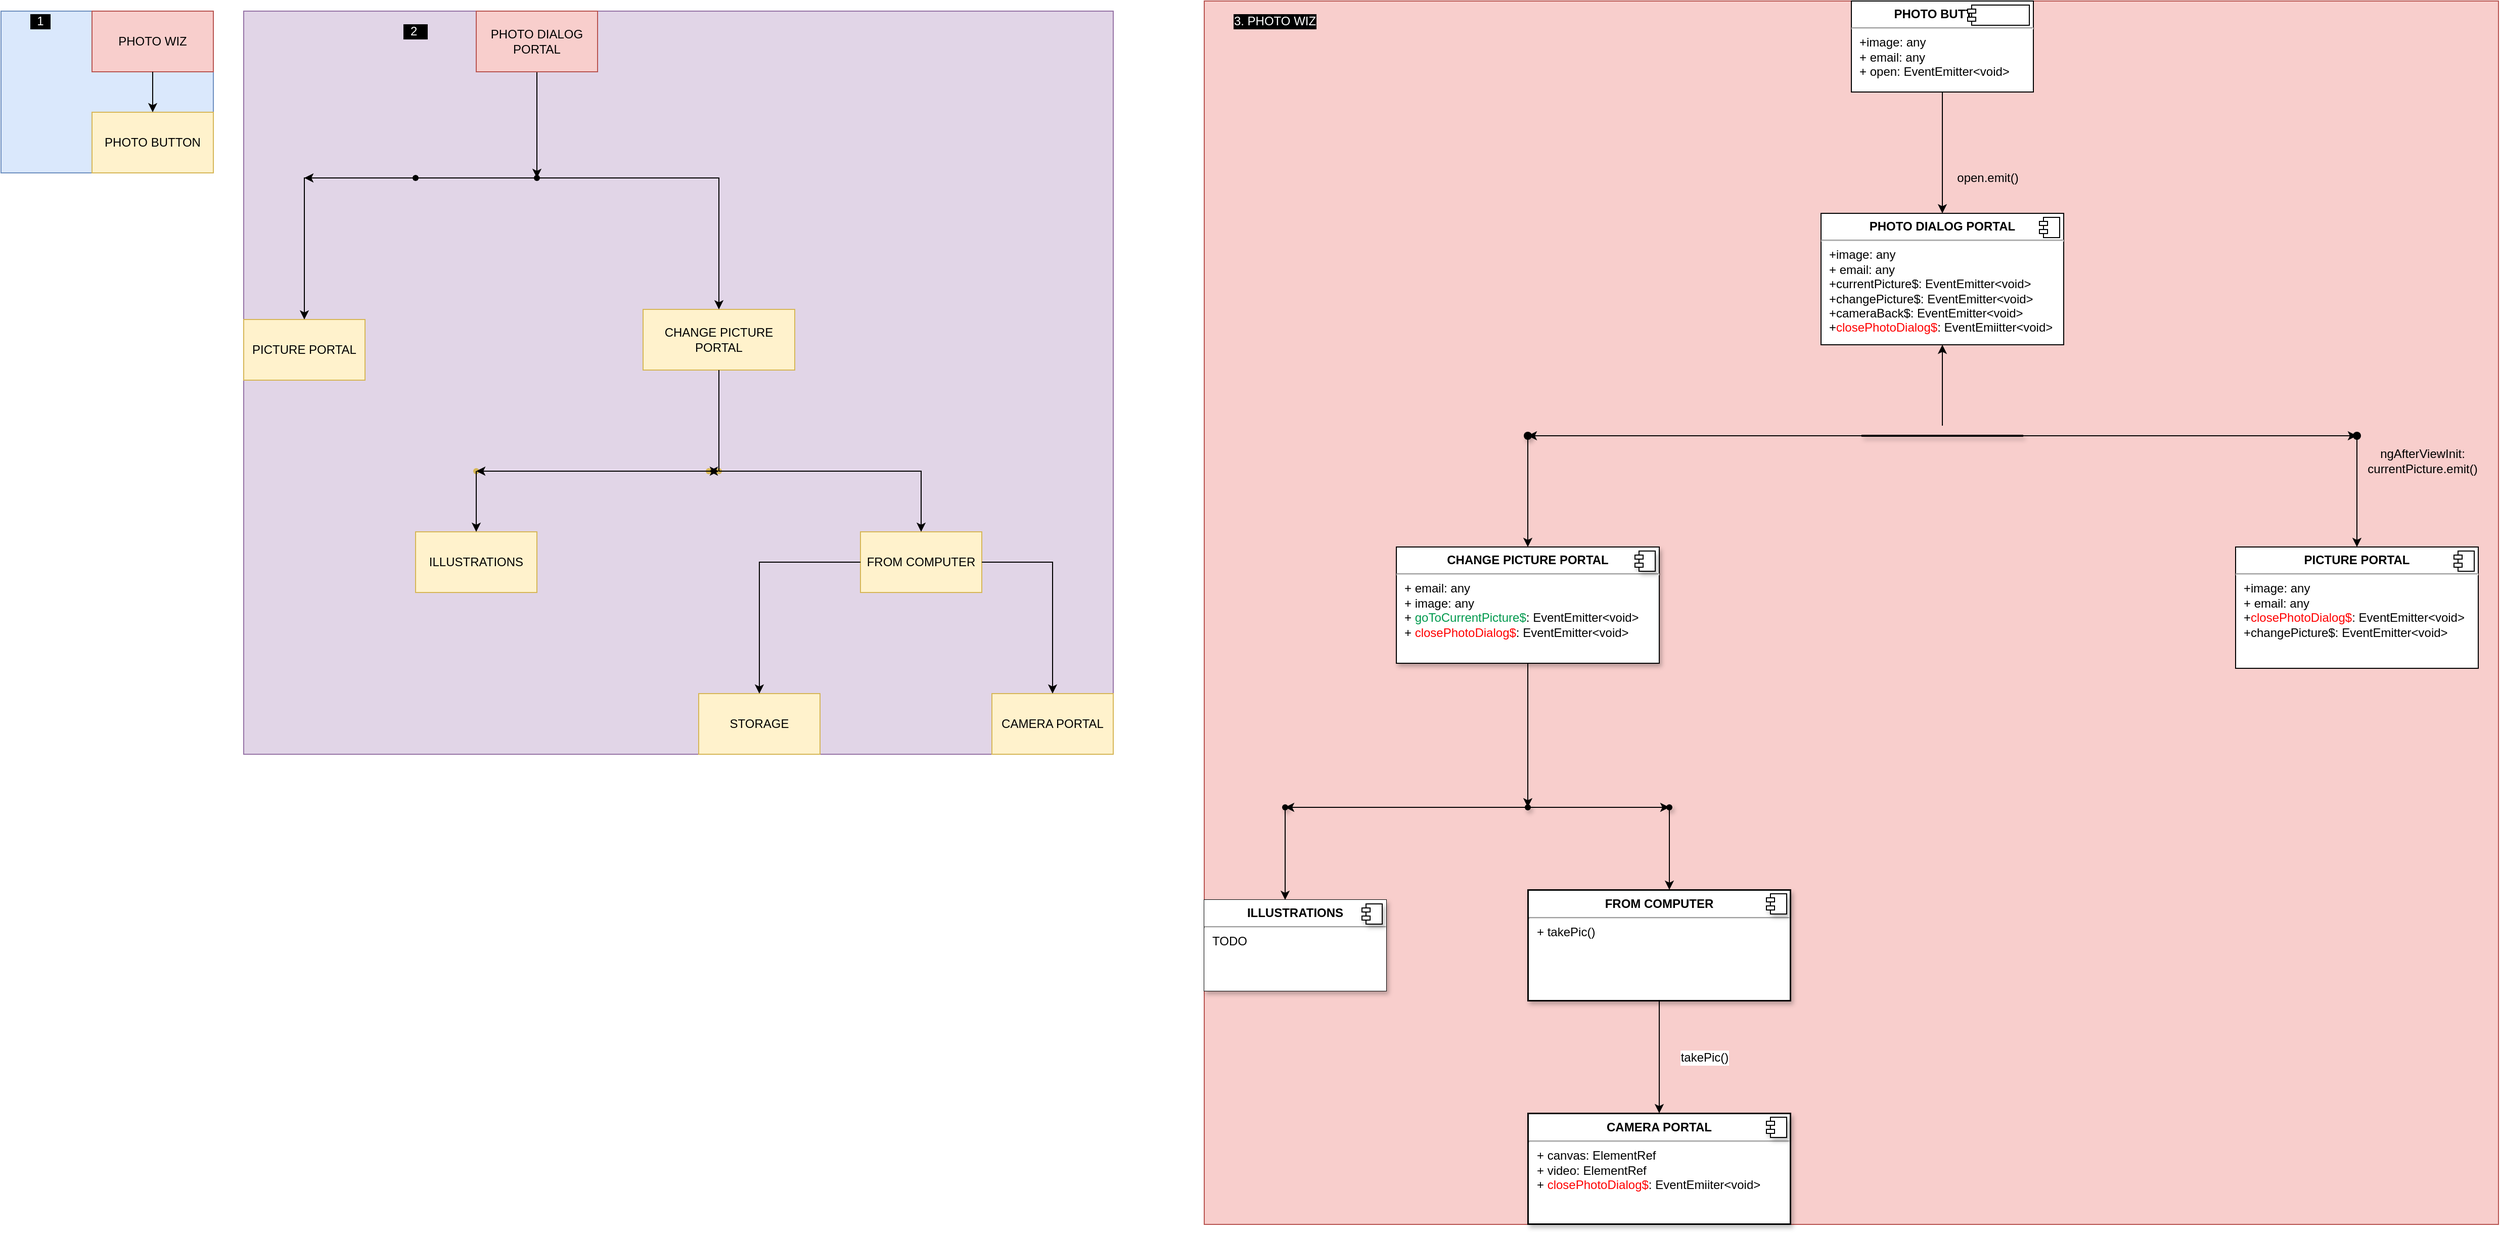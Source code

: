 <mxfile version="20.2.0" type="github">
  <diagram id="lw5i8QtX4dQuSb70vj7V" name="Page-1">
    <mxGraphModel dx="902" dy="1724" grid="1" gridSize="10" guides="1" tooltips="1" connect="1" arrows="1" fold="1" page="1" pageScale="1" pageWidth="827" pageHeight="1169" math="0" shadow="0">
      <root>
        <mxCell id="0" />
        <mxCell id="1" parent="0" />
        <mxCell id="yRkZCYxUQJh_YMU4unO6-49" value="" style="group;fillColor=#dae8fc;strokeColor=#6c8ebf;" parent="1" vertex="1" connectable="0">
          <mxGeometry x="20" y="-1080" width="210" height="160" as="geometry" />
        </mxCell>
        <mxCell id="yRkZCYxUQJh_YMU4unO6-11" value="" style="group" parent="yRkZCYxUQJh_YMU4unO6-49" vertex="1" connectable="0">
          <mxGeometry x="90" width="120" height="160" as="geometry" />
        </mxCell>
        <mxCell id="yRkZCYxUQJh_YMU4unO6-1" value="PHOTO WIZ" style="rounded=0;whiteSpace=wrap;html=1;fillColor=#f8cecc;strokeColor=#b85450;" parent="yRkZCYxUQJh_YMU4unO6-11" vertex="1">
          <mxGeometry width="120" height="60" as="geometry" />
        </mxCell>
        <mxCell id="yRkZCYxUQJh_YMU4unO6-6" value="PHOTO BUTTON" style="rounded=0;whiteSpace=wrap;html=1;fillColor=#fff2cc;strokeColor=#d6b656;" parent="yRkZCYxUQJh_YMU4unO6-11" vertex="1">
          <mxGeometry y="100" width="120" height="60" as="geometry" />
        </mxCell>
        <mxCell id="yRkZCYxUQJh_YMU4unO6-10" value="" style="edgeStyle=orthogonalEdgeStyle;rounded=0;orthogonalLoop=1;jettySize=auto;html=1;" parent="yRkZCYxUQJh_YMU4unO6-11" source="yRkZCYxUQJh_YMU4unO6-1" target="yRkZCYxUQJh_YMU4unO6-6" edge="1">
          <mxGeometry relative="1" as="geometry" />
        </mxCell>
        <UserObject label="&amp;nbsp; 1&amp;nbsp;&amp;nbsp;" placeholders="1" name="Variable" id="yRkZCYxUQJh_YMU4unO6-48">
          <mxCell style="text;html=1;strokeColor=none;fillColor=none;align=center;verticalAlign=middle;whiteSpace=wrap;overflow=hidden;labelBackgroundColor=#000000;fontColor=#FFFFFF;" parent="yRkZCYxUQJh_YMU4unO6-49" vertex="1">
            <mxGeometry x="-1" width="80" height="20" as="geometry" />
          </mxCell>
        </UserObject>
        <mxCell id="MCKepF7jxaLDnUqAr4PV-60" value="" style="group;fillColor=#e1d5e7;strokeColor=#9673a6;" parent="1" vertex="1" connectable="0">
          <mxGeometry x="260" y="-1080" width="860" height="735" as="geometry" />
        </mxCell>
        <mxCell id="MCKepF7jxaLDnUqAr4PV-33" value="CAMERA PORTAL" style="whiteSpace=wrap;html=1;fillColor=#fff2cc;strokeColor=#d6b656;sketch=0;rounded=0;" parent="MCKepF7jxaLDnUqAr4PV-60" vertex="1">
          <mxGeometry x="740" y="675" width="120" height="60" as="geometry" />
        </mxCell>
        <mxCell id="MCKepF7jxaLDnUqAr4PV-23" value="FROM COMPUTER" style="whiteSpace=wrap;html=1;fillColor=#fff2cc;strokeColor=#d6b656;sketch=0;rounded=0;" parent="MCKepF7jxaLDnUqAr4PV-60" vertex="1">
          <mxGeometry x="610" y="515" width="120" height="60" as="geometry" />
        </mxCell>
        <mxCell id="MCKepF7jxaLDnUqAr4PV-34" value="" style="edgeStyle=orthogonalEdgeStyle;rounded=0;orthogonalLoop=1;jettySize=auto;html=1;fontColor=#FFFFFF;" parent="MCKepF7jxaLDnUqAr4PV-60" source="MCKepF7jxaLDnUqAr4PV-23" target="MCKepF7jxaLDnUqAr4PV-33" edge="1">
          <mxGeometry relative="1" as="geometry" />
        </mxCell>
        <mxCell id="yRkZCYxUQJh_YMU4unO6-18" value="" style="shape=waypoint;sketch=0;size=6;pointerEvents=1;points=[];fillColor=default;resizable=0;rotatable=0;perimeter=centerPerimeter;snapToPoint=1;rounded=0;" parent="MCKepF7jxaLDnUqAr4PV-60" vertex="1">
          <mxGeometry x="270" y="145" width="40" height="40" as="geometry" />
        </mxCell>
        <mxCell id="yRkZCYxUQJh_YMU4unO6-19" value="" style="edgeStyle=orthogonalEdgeStyle;rounded=0;orthogonalLoop=1;jettySize=auto;html=1;" parent="MCKepF7jxaLDnUqAr4PV-60" source="yRkZCYxUQJh_YMU4unO6-3" target="yRkZCYxUQJh_YMU4unO6-18" edge="1">
          <mxGeometry relative="1" as="geometry" />
        </mxCell>
        <mxCell id="yRkZCYxUQJh_YMU4unO6-22" value="" style="shape=waypoint;sketch=0;size=6;pointerEvents=1;points=[];fillColor=default;resizable=0;rotatable=0;perimeter=centerPerimeter;snapToPoint=1;rounded=0;" parent="MCKepF7jxaLDnUqAr4PV-60" vertex="1">
          <mxGeometry x="150" y="145" width="40" height="40" as="geometry" />
        </mxCell>
        <mxCell id="yRkZCYxUQJh_YMU4unO6-23" value="" style="edgeStyle=orthogonalEdgeStyle;rounded=0;orthogonalLoop=1;jettySize=auto;html=1;" parent="MCKepF7jxaLDnUqAr4PV-60" source="yRkZCYxUQJh_YMU4unO6-18" edge="1">
          <mxGeometry relative="1" as="geometry">
            <mxPoint x="60" y="165" as="targetPoint" />
          </mxGeometry>
        </mxCell>
        <mxCell id="yRkZCYxUQJh_YMU4unO6-34" value="PICTURE PORTAL" style="rounded=0;whiteSpace=wrap;html=1;sketch=0;fillColor=#fff2cc;strokeColor=#d6b656;" parent="MCKepF7jxaLDnUqAr4PV-60" vertex="1">
          <mxGeometry y="305" width="120" height="60" as="geometry" />
        </mxCell>
        <mxCell id="yRkZCYxUQJh_YMU4unO6-35" value="" style="edgeStyle=orthogonalEdgeStyle;rounded=0;orthogonalLoop=1;jettySize=auto;html=1;" parent="MCKepF7jxaLDnUqAr4PV-60" source="yRkZCYxUQJh_YMU4unO6-22" target="yRkZCYxUQJh_YMU4unO6-34" edge="1">
          <mxGeometry relative="1" as="geometry" />
        </mxCell>
        <UserObject label="&amp;nbsp; 2&amp;nbsp; &amp;nbsp;" placeholders="1" name="Variable" id="yRkZCYxUQJh_YMU4unO6-50">
          <mxCell style="text;html=1;strokeColor=none;fillColor=none;align=center;verticalAlign=middle;whiteSpace=wrap;overflow=hidden;labelBackgroundColor=#000000;fontColor=#FFFFFF;border-radius:50%;labelBorderColor=none;" parent="MCKepF7jxaLDnUqAr4PV-60" vertex="1">
            <mxGeometry x="130" width="80" height="40" as="geometry" />
          </mxCell>
        </UserObject>
        <mxCell id="yRkZCYxUQJh_YMU4unO6-3" value="PHOTO DIALOG PORTAL" style="rounded=0;whiteSpace=wrap;html=1;fillColor=#f8cecc;strokeColor=#b85450;" parent="MCKepF7jxaLDnUqAr4PV-60" vertex="1">
          <mxGeometry x="230" width="120" height="60" as="geometry" />
        </mxCell>
        <mxCell id="yRkZCYxUQJh_YMU4unO6-36" value="CHANGE PICTURE PORTAL" style="whiteSpace=wrap;html=1;sketch=0;rounded=0;fillColor=#fff2cc;strokeColor=#d6b656;" parent="MCKepF7jxaLDnUqAr4PV-60" vertex="1">
          <mxGeometry x="395" y="295" width="150" height="60" as="geometry" />
        </mxCell>
        <mxCell id="yRkZCYxUQJh_YMU4unO6-37" value="" style="edgeStyle=orthogonalEdgeStyle;rounded=0;orthogonalLoop=1;jettySize=auto;html=1;" parent="MCKepF7jxaLDnUqAr4PV-60" source="yRkZCYxUQJh_YMU4unO6-18" target="yRkZCYxUQJh_YMU4unO6-36" edge="1">
          <mxGeometry relative="1" as="geometry" />
        </mxCell>
        <mxCell id="MCKepF7jxaLDnUqAr4PV-19" value="" style="shape=waypoint;sketch=0;size=6;pointerEvents=1;points=[];fillColor=#fff2cc;resizable=0;rotatable=0;perimeter=centerPerimeter;snapToPoint=1;strokeColor=#d6b656;rounded=0;" parent="MCKepF7jxaLDnUqAr4PV-60" vertex="1">
          <mxGeometry x="440" y="435" width="40" height="40" as="geometry" />
        </mxCell>
        <mxCell id="MCKepF7jxaLDnUqAr4PV-20" value="" style="edgeStyle=orthogonalEdgeStyle;rounded=0;orthogonalLoop=1;jettySize=auto;html=1;fontColor=#FFFFFF;startArrow=none;" parent="MCKepF7jxaLDnUqAr4PV-60" source="MCKepF7jxaLDnUqAr4PV-21" target="MCKepF7jxaLDnUqAr4PV-19" edge="1">
          <mxGeometry relative="1" as="geometry" />
        </mxCell>
        <mxCell id="MCKepF7jxaLDnUqAr4PV-21" value="" style="shape=waypoint;sketch=0;size=6;pointerEvents=1;points=[];fillColor=#fff2cc;resizable=0;rotatable=0;perimeter=centerPerimeter;snapToPoint=1;strokeColor=#d6b656;rounded=0;" parent="MCKepF7jxaLDnUqAr4PV-60" vertex="1">
          <mxGeometry x="450" y="435" width="40" height="40" as="geometry" />
        </mxCell>
        <mxCell id="MCKepF7jxaLDnUqAr4PV-22" value="" style="edgeStyle=orthogonalEdgeStyle;rounded=0;orthogonalLoop=1;jettySize=auto;html=1;fontColor=#FFFFFF;" parent="MCKepF7jxaLDnUqAr4PV-60" source="MCKepF7jxaLDnUqAr4PV-19" target="MCKepF7jxaLDnUqAr4PV-21" edge="1">
          <mxGeometry relative="1" as="geometry" />
        </mxCell>
        <mxCell id="MCKepF7jxaLDnUqAr4PV-24" value="" style="edgeStyle=orthogonalEdgeStyle;rounded=0;orthogonalLoop=1;jettySize=auto;html=1;fontColor=#FFFFFF;" parent="MCKepF7jxaLDnUqAr4PV-60" source="MCKepF7jxaLDnUqAr4PV-21" target="MCKepF7jxaLDnUqAr4PV-23" edge="1">
          <mxGeometry relative="1" as="geometry" />
        </mxCell>
        <mxCell id="MCKepF7jxaLDnUqAr4PV-57" value="" style="edgeStyle=orthogonalEdgeStyle;rounded=0;orthogonalLoop=1;jettySize=auto;html=1;fontColor=#FFFFFF;endArrow=none;" parent="MCKepF7jxaLDnUqAr4PV-60" source="yRkZCYxUQJh_YMU4unO6-36" target="MCKepF7jxaLDnUqAr4PV-21" edge="1">
          <mxGeometry relative="1" as="geometry">
            <mxPoint x="695" y="-390" as="sourcePoint" />
            <mxPoint x="690" y="-275" as="targetPoint" />
          </mxGeometry>
        </mxCell>
        <mxCell id="MCKepF7jxaLDnUqAr4PV-29" value="ILLUSTRATIONS" style="whiteSpace=wrap;html=1;fillColor=#fff2cc;strokeColor=#d6b656;sketch=0;rounded=0;" parent="MCKepF7jxaLDnUqAr4PV-60" vertex="1">
          <mxGeometry x="170" y="515" width="120" height="60" as="geometry" />
        </mxCell>
        <mxCell id="MCKepF7jxaLDnUqAr4PV-25" value="" style="shape=waypoint;sketch=0;size=6;pointerEvents=1;points=[];fillColor=#fff2cc;resizable=0;rotatable=0;perimeter=centerPerimeter;snapToPoint=1;strokeColor=#d6b656;rounded=0;" parent="MCKepF7jxaLDnUqAr4PV-60" vertex="1">
          <mxGeometry x="210" y="435" width="40" height="40" as="geometry" />
        </mxCell>
        <mxCell id="MCKepF7jxaLDnUqAr4PV-26" value="" style="edgeStyle=orthogonalEdgeStyle;rounded=0;orthogonalLoop=1;jettySize=auto;html=1;fontColor=#FFFFFF;" parent="MCKepF7jxaLDnUqAr4PV-60" source="MCKepF7jxaLDnUqAr4PV-19" target="MCKepF7jxaLDnUqAr4PV-25" edge="1">
          <mxGeometry relative="1" as="geometry" />
        </mxCell>
        <mxCell id="MCKepF7jxaLDnUqAr4PV-30" value="" style="edgeStyle=orthogonalEdgeStyle;rounded=0;orthogonalLoop=1;jettySize=auto;html=1;fontColor=#FFFFFF;" parent="MCKepF7jxaLDnUqAr4PV-60" source="MCKepF7jxaLDnUqAr4PV-25" target="MCKepF7jxaLDnUqAr4PV-29" edge="1">
          <mxGeometry relative="1" as="geometry" />
        </mxCell>
        <mxCell id="MCKepF7jxaLDnUqAr4PV-58" value="STORAGE" style="whiteSpace=wrap;html=1;fillColor=#fff2cc;strokeColor=#d6b656;sketch=0;rounded=0;" parent="MCKepF7jxaLDnUqAr4PV-60" vertex="1">
          <mxGeometry x="450" y="675" width="120" height="60" as="geometry" />
        </mxCell>
        <mxCell id="MCKepF7jxaLDnUqAr4PV-59" value="" style="edgeStyle=orthogonalEdgeStyle;rounded=0;orthogonalLoop=1;jettySize=auto;html=1;fontColor=#FFFFFF;" parent="MCKepF7jxaLDnUqAr4PV-60" source="MCKepF7jxaLDnUqAr4PV-23" target="MCKepF7jxaLDnUqAr4PV-58" edge="1">
          <mxGeometry relative="1" as="geometry" />
        </mxCell>
        <mxCell id="nkrGPRv2GLRUmyk9xnYc-36" value="" style="group;fillColor=#f8cecc;strokeColor=#b85450;" vertex="1" connectable="0" parent="1">
          <mxGeometry x="1210" y="-1090" width="1280" height="1210" as="geometry" />
        </mxCell>
        <mxCell id="nkrGPRv2GLRUmyk9xnYc-2" value="&lt;p style=&quot;margin:0px;margin-top:6px;text-align:center;&quot;&gt;&lt;b&gt;PHOTO BUTTON&lt;/b&gt;&lt;/p&gt;&lt;hr&gt;&lt;p style=&quot;margin:0px;margin-left:8px;&quot;&gt;+image: any&lt;br&gt;+ email: any&lt;/p&gt;&lt;p style=&quot;margin:0px;margin-left:8px;&quot;&gt;+ open: EventEmitter&amp;lt;void&amp;gt;&lt;/p&gt;&lt;p style=&quot;margin:0px;margin-left:8px;&quot;&gt;&lt;br&gt;&lt;/p&gt;" style="align=left;overflow=fill;html=1;dropTarget=0;" vertex="1" parent="nkrGPRv2GLRUmyk9xnYc-36">
          <mxGeometry x="640" width="180" height="90" as="geometry" />
        </mxCell>
        <mxCell id="nkrGPRv2GLRUmyk9xnYc-3" value="" style="shape=component;jettyWidth=8;jettyHeight=4;" vertex="1" parent="nkrGPRv2GLRUmyk9xnYc-2">
          <mxGeometry x="1" width="61" height="20" relative="1" as="geometry">
            <mxPoint x="-65" y="4" as="offset" />
          </mxGeometry>
        </mxCell>
        <mxCell id="nkrGPRv2GLRUmyk9xnYc-4" value="&lt;p style=&quot;margin:0px;margin-top:6px;text-align:center;&quot;&gt;&lt;b&gt;PHOTO DIALOG PORTAL&lt;/b&gt;&lt;/p&gt;&lt;hr&gt;&lt;p style=&quot;margin: 0px 0px 0px 8px;&quot;&gt;+image: any&lt;br&gt;+ email: any&lt;/p&gt;&lt;p style=&quot;margin: 0px 0px 0px 8px;&quot;&gt;+currentPicture$: EventEmitter&amp;lt;void&amp;gt;&lt;/p&gt;&lt;p style=&quot;margin: 0px 0px 0px 8px;&quot;&gt;+changePicture$: EventEmitter&amp;lt;void&amp;gt;&lt;/p&gt;&lt;p style=&quot;margin: 0px 0px 0px 8px;&quot;&gt;+cameraBack$: EventEmitter&amp;lt;void&amp;gt;&lt;/p&gt;&lt;p style=&quot;margin: 0px 0px 0px 8px;&quot;&gt;+&lt;font color=&quot;#ff0000&quot;&gt;closePhotoDialog$&lt;/font&gt;: EventEmiitter&amp;lt;void&amp;gt;&lt;/p&gt;" style="align=left;overflow=fill;html=1;dropTarget=0;" vertex="1" parent="nkrGPRv2GLRUmyk9xnYc-36">
          <mxGeometry x="610" y="210" width="240" height="130" as="geometry" />
        </mxCell>
        <mxCell id="nkrGPRv2GLRUmyk9xnYc-5" value="" style="shape=component;jettyWidth=8;jettyHeight=4;" vertex="1" parent="nkrGPRv2GLRUmyk9xnYc-4">
          <mxGeometry x="1" width="20" height="20" relative="1" as="geometry">
            <mxPoint x="-24" y="4" as="offset" />
          </mxGeometry>
        </mxCell>
        <mxCell id="nkrGPRv2GLRUmyk9xnYc-1" value="" style="edgeStyle=orthogonalEdgeStyle;rounded=0;orthogonalLoop=1;jettySize=auto;html=1;" edge="1" parent="nkrGPRv2GLRUmyk9xnYc-36" source="nkrGPRv2GLRUmyk9xnYc-2" target="nkrGPRv2GLRUmyk9xnYc-4">
          <mxGeometry relative="1" as="geometry" />
        </mxCell>
        <mxCell id="nkrGPRv2GLRUmyk9xnYc-6" value="open.emit()" style="text;html=1;align=center;verticalAlign=middle;whiteSpace=wrap;rounded=0;" vertex="1" parent="nkrGPRv2GLRUmyk9xnYc-36">
          <mxGeometry x="740" y="160" width="70" height="30" as="geometry" />
        </mxCell>
        <mxCell id="nkrGPRv2GLRUmyk9xnYc-7" value="&lt;p style=&quot;margin:0px;margin-top:6px;text-align:center;&quot;&gt;&lt;b&gt;PICTURE PORTAL&lt;/b&gt;&lt;/p&gt;&lt;hr&gt;&lt;p style=&quot;margin:0px;margin-left:8px;&quot;&gt;+image: any&lt;br&gt;+ email: any&lt;/p&gt;&lt;p style=&quot;margin:0px;margin-left:8px;&quot;&gt;+&lt;font color=&quot;#ff0000&quot;&gt;closePhotoDialog$&lt;/font&gt;: EventEmitter&amp;lt;void&amp;gt;&lt;/p&gt;&lt;p style=&quot;margin:0px;margin-left:8px;&quot;&gt;+changePicture$: EventEmitter&amp;lt;void&amp;gt;&lt;/p&gt;&lt;p style=&quot;margin:0px;margin-left:8px;&quot;&gt;&lt;br&gt;&lt;/p&gt;" style="align=left;overflow=fill;html=1;dropTarget=0;" vertex="1" parent="nkrGPRv2GLRUmyk9xnYc-36">
          <mxGeometry x="1020" y="540" width="240" height="120" as="geometry" />
        </mxCell>
        <mxCell id="nkrGPRv2GLRUmyk9xnYc-8" value="" style="shape=component;jettyWidth=8;jettyHeight=4;" vertex="1" parent="nkrGPRv2GLRUmyk9xnYc-7">
          <mxGeometry x="1" width="20" height="20" relative="1" as="geometry">
            <mxPoint x="-24" y="4" as="offset" />
          </mxGeometry>
        </mxCell>
        <mxCell id="nkrGPRv2GLRUmyk9xnYc-9" value="ngAfterViewInit: currentPicture.emit()" style="text;html=1;align=center;verticalAlign=middle;whiteSpace=wrap;rounded=0;" vertex="1" parent="nkrGPRv2GLRUmyk9xnYc-36">
          <mxGeometry x="1130" y="440" width="150" height="30" as="geometry" />
        </mxCell>
        <mxCell id="nkrGPRv2GLRUmyk9xnYc-11" value="" style="edgeStyle=orthogonalEdgeStyle;rounded=0;orthogonalLoop=1;jettySize=auto;html=1;" edge="1" parent="nkrGPRv2GLRUmyk9xnYc-36" source="nkrGPRv2GLRUmyk9xnYc-13" target="nkrGPRv2GLRUmyk9xnYc-4">
          <mxGeometry relative="1" as="geometry" />
        </mxCell>
        <mxCell id="nkrGPRv2GLRUmyk9xnYc-13" value="" style="line;strokeWidth=2;html=1;shadow=1;" vertex="1" parent="nkrGPRv2GLRUmyk9xnYc-36">
          <mxGeometry x="650" y="420" width="160" height="20" as="geometry" />
        </mxCell>
        <mxCell id="nkrGPRv2GLRUmyk9xnYc-14" value="" style="edgeStyle=orthogonalEdgeStyle;rounded=0;orthogonalLoop=1;jettySize=auto;html=1;" edge="1" parent="nkrGPRv2GLRUmyk9xnYc-36" source="nkrGPRv2GLRUmyk9xnYc-15" target="nkrGPRv2GLRUmyk9xnYc-7">
          <mxGeometry relative="1" as="geometry" />
        </mxCell>
        <mxCell id="nkrGPRv2GLRUmyk9xnYc-15" value="" style="shape=waypoint;sketch=0;size=6;pointerEvents=1;points=[];resizable=0;rotatable=0;perimeter=centerPerimeter;snapToPoint=1;verticalAlign=top;strokeWidth=2;labelBackgroundColor=default;spacingTop=8;" vertex="1" parent="nkrGPRv2GLRUmyk9xnYc-36">
          <mxGeometry x="1120" y="410" width="40" height="40" as="geometry" />
        </mxCell>
        <mxCell id="nkrGPRv2GLRUmyk9xnYc-10" value="" style="edgeStyle=orthogonalEdgeStyle;rounded=0;orthogonalLoop=1;jettySize=auto;html=1;" edge="1" parent="nkrGPRv2GLRUmyk9xnYc-36" source="nkrGPRv2GLRUmyk9xnYc-13" target="nkrGPRv2GLRUmyk9xnYc-15">
          <mxGeometry relative="1" as="geometry" />
        </mxCell>
        <mxCell id="nkrGPRv2GLRUmyk9xnYc-17" value="&lt;p style=&quot;margin: 6px 0px 0px; text-align: center; font-size: 12px;&quot;&gt;&lt;b style=&quot;&quot;&gt;&lt;font style=&quot;font-size: 12px;&quot;&gt;CHANGE PICTURE PORTAL&lt;/font&gt;&lt;/b&gt;&lt;/p&gt;&lt;hr style=&quot;font-size: 12px;&quot;&gt;&lt;p style=&quot;margin: 0px 0px 0px 8px; font-size: 12px;&quot;&gt;&lt;font style=&quot;font-size: 12px;&quot;&gt;+ email: any&lt;br&gt;+ image: any&lt;/font&gt;&lt;/p&gt;&lt;p style=&quot;margin: 0px 0px 0px 8px; font-size: 12px;&quot;&gt;&lt;font style=&quot;font-size: 12px;&quot;&gt;+&amp;nbsp;&lt;font color=&quot;#00994d&quot;&gt;goToCurrentPicture$&lt;/font&gt;: EventEmitter&amp;lt;void&amp;gt;&lt;/font&gt;&lt;/p&gt;&lt;p style=&quot;margin: 0px 0px 0px 8px; font-size: 12px;&quot;&gt;&lt;font style=&quot;font-size: 12px;&quot;&gt;+ &lt;font color=&quot;#ff0000&quot;&gt;closePhotoDialog$&lt;/font&gt;: EventEmitter&amp;lt;void&amp;gt;&lt;/font&gt;&lt;/p&gt;" style="align=left;overflow=fill;html=1;dropTarget=0;shadow=1;fontFamily=Helvetica;fontSize=11;" vertex="1" parent="nkrGPRv2GLRUmyk9xnYc-36">
          <mxGeometry x="190" y="540" width="260" height="115" as="geometry" />
        </mxCell>
        <mxCell id="nkrGPRv2GLRUmyk9xnYc-18" value="" style="shape=component;jettyWidth=8;jettyHeight=4;shadow=1;fontFamily=Helvetica;fontSize=11;" vertex="1" parent="nkrGPRv2GLRUmyk9xnYc-17">
          <mxGeometry x="1" width="20" height="20" relative="1" as="geometry">
            <mxPoint x="-24" y="4" as="offset" />
          </mxGeometry>
        </mxCell>
        <mxCell id="nkrGPRv2GLRUmyk9xnYc-19" value="" style="edgeStyle=elbowEdgeStyle;orthogonalLoop=1;jettySize=auto;html=1;fontFamily=Helvetica;fontSize=11;fontColor=#FF0000;endArrow=classic;" edge="1" parent="nkrGPRv2GLRUmyk9xnYc-36" source="nkrGPRv2GLRUmyk9xnYc-20" target="nkrGPRv2GLRUmyk9xnYc-17">
          <mxGeometry relative="1" as="geometry" />
        </mxCell>
        <mxCell id="nkrGPRv2GLRUmyk9xnYc-20" value="" style="shape=waypoint;sketch=0;size=6;pointerEvents=1;points=[];resizable=0;rotatable=0;perimeter=centerPerimeter;snapToPoint=1;verticalAlign=top;strokeWidth=2;labelBackgroundColor=default;spacingTop=8;shadow=1;" vertex="1" parent="nkrGPRv2GLRUmyk9xnYc-36">
          <mxGeometry x="300" y="410" width="40" height="40" as="geometry" />
        </mxCell>
        <mxCell id="nkrGPRv2GLRUmyk9xnYc-12" value="" style="edgeStyle=elbowEdgeStyle;orthogonalLoop=1;jettySize=auto;html=1;fontFamily=Helvetica;fontSize=11;fontColor=#FF0000;endArrow=classic;" edge="1" parent="nkrGPRv2GLRUmyk9xnYc-36" source="nkrGPRv2GLRUmyk9xnYc-13" target="nkrGPRv2GLRUmyk9xnYc-20">
          <mxGeometry relative="1" as="geometry" />
        </mxCell>
        <mxCell id="nkrGPRv2GLRUmyk9xnYc-22" value="&lt;p style=&quot;margin:0px;margin-top:6px;text-align:center;&quot;&gt;&lt;b&gt;FROM COMPUTER&lt;/b&gt;&lt;/p&gt;&lt;hr&gt;&lt;p style=&quot;margin:0px;margin-left:8px;&quot;&gt;+ takePic()&lt;br&gt;&lt;/p&gt;" style="align=left;overflow=fill;html=1;dropTarget=0;shadow=1;fontFamily=Helvetica;fontSize=12;labelBackgroundColor=default;labelBorderColor=default;" vertex="1" parent="nkrGPRv2GLRUmyk9xnYc-36">
          <mxGeometry x="320" y="879" width="260" height="110" as="geometry" />
        </mxCell>
        <mxCell id="nkrGPRv2GLRUmyk9xnYc-23" value="" style="shape=component;jettyWidth=8;jettyHeight=4;shadow=1;fontFamily=Helvetica;fontSize=12;labelBackgroundColor=#FFFFFF;labelBorderColor=default;" vertex="1" parent="nkrGPRv2GLRUmyk9xnYc-22">
          <mxGeometry x="1" width="20" height="20" relative="1" as="geometry">
            <mxPoint x="-24" y="4" as="offset" />
          </mxGeometry>
        </mxCell>
        <mxCell id="nkrGPRv2GLRUmyk9xnYc-24" value="&lt;font color=&quot;#000000&quot;&gt;takePic()&lt;/font&gt;" style="text;html=1;align=center;verticalAlign=middle;whiteSpace=wrap;rounded=0;shadow=1;labelBackgroundColor=#FFFFFF;labelBorderColor=none;fontFamily=Helvetica;fontSize=12;" vertex="1" parent="nkrGPRv2GLRUmyk9xnYc-36">
          <mxGeometry x="460" y="1030" width="70" height="30" as="geometry" />
        </mxCell>
        <mxCell id="nkrGPRv2GLRUmyk9xnYc-25" value="&lt;p style=&quot;margin:0px;margin-top:6px;text-align:center;&quot;&gt;&lt;b&gt;CAMERA PORTAL&lt;/b&gt;&lt;/p&gt;&lt;hr&gt;&lt;p style=&quot;margin:0px;margin-left:8px;&quot;&gt;+ canvas: ElementRef&lt;br&gt;+ video: ElementRef&lt;/p&gt;&lt;p style=&quot;margin:0px;margin-left:8px;&quot;&gt;+ &lt;font color=&quot;#ff0000&quot;&gt;closePhotoDialog$&lt;/font&gt;: EventEmiiter&amp;lt;void&amp;gt;&lt;/p&gt;" style="align=left;overflow=fill;html=1;dropTarget=0;shadow=1;fontFamily=Helvetica;fontSize=12;labelBackgroundColor=default;labelBorderColor=default;" vertex="1" parent="nkrGPRv2GLRUmyk9xnYc-36">
          <mxGeometry x="320" y="1100" width="260" height="110" as="geometry" />
        </mxCell>
        <mxCell id="nkrGPRv2GLRUmyk9xnYc-26" value="" style="shape=component;jettyWidth=8;jettyHeight=4;shadow=1;fontFamily=Helvetica;fontSize=12;labelBackgroundColor=#FFFFFF;labelBorderColor=default;" vertex="1" parent="nkrGPRv2GLRUmyk9xnYc-25">
          <mxGeometry x="1" width="20" height="20" relative="1" as="geometry">
            <mxPoint x="-24" y="4" as="offset" />
          </mxGeometry>
        </mxCell>
        <mxCell id="nkrGPRv2GLRUmyk9xnYc-21" value="" style="edgeStyle=elbowEdgeStyle;orthogonalLoop=1;jettySize=auto;html=1;fontFamily=Helvetica;fontSize=12;fontColor=#000000;endArrow=classic;" edge="1" parent="nkrGPRv2GLRUmyk9xnYc-36" source="nkrGPRv2GLRUmyk9xnYc-22" target="nkrGPRv2GLRUmyk9xnYc-25">
          <mxGeometry relative="1" as="geometry" />
        </mxCell>
        <mxCell id="nkrGPRv2GLRUmyk9xnYc-29" value="" style="shape=waypoint;sketch=0;size=6;pointerEvents=1;points=[];resizable=0;rotatable=0;perimeter=centerPerimeter;snapToPoint=1;fontSize=11;align=left;shadow=1;" vertex="1" parent="nkrGPRv2GLRUmyk9xnYc-36">
          <mxGeometry x="300" y="777.5" width="40" height="40" as="geometry" />
        </mxCell>
        <mxCell id="nkrGPRv2GLRUmyk9xnYc-16" value="" style="edgeStyle=elbowEdgeStyle;orthogonalLoop=1;jettySize=auto;html=1;fontFamily=Helvetica;fontSize=12;fontColor=#000000;endArrow=classic;" edge="1" parent="nkrGPRv2GLRUmyk9xnYc-36" source="nkrGPRv2GLRUmyk9xnYc-17" target="nkrGPRv2GLRUmyk9xnYc-29">
          <mxGeometry relative="1" as="geometry" />
        </mxCell>
        <mxCell id="nkrGPRv2GLRUmyk9xnYc-30" value="" style="edgeStyle=elbowEdgeStyle;orthogonalLoop=1;jettySize=auto;html=1;fontFamily=Helvetica;fontSize=12;fontColor=#000000;endArrow=classic;" edge="1" parent="nkrGPRv2GLRUmyk9xnYc-36" source="nkrGPRv2GLRUmyk9xnYc-31" target="nkrGPRv2GLRUmyk9xnYc-22">
          <mxGeometry relative="1" as="geometry" />
        </mxCell>
        <mxCell id="nkrGPRv2GLRUmyk9xnYc-31" value="" style="shape=waypoint;sketch=0;size=6;pointerEvents=1;points=[];resizable=0;rotatable=0;perimeter=centerPerimeter;snapToPoint=1;fontSize=11;align=left;shadow=1;" vertex="1" parent="nkrGPRv2GLRUmyk9xnYc-36">
          <mxGeometry x="440" y="777.5" width="40" height="40" as="geometry" />
        </mxCell>
        <mxCell id="nkrGPRv2GLRUmyk9xnYc-27" value="" style="edgeStyle=elbowEdgeStyle;orthogonalLoop=1;jettySize=auto;html=1;fontFamily=Helvetica;fontSize=12;fontColor=#000000;endArrow=classic;" edge="1" parent="nkrGPRv2GLRUmyk9xnYc-36" source="nkrGPRv2GLRUmyk9xnYc-29" target="nkrGPRv2GLRUmyk9xnYc-31">
          <mxGeometry relative="1" as="geometry" />
        </mxCell>
        <mxCell id="nkrGPRv2GLRUmyk9xnYc-33" value="" style="shape=waypoint;sketch=0;size=6;pointerEvents=1;points=[];resizable=0;rotatable=0;perimeter=centerPerimeter;snapToPoint=1;fontSize=11;align=left;shadow=1;" vertex="1" parent="nkrGPRv2GLRUmyk9xnYc-36">
          <mxGeometry x="60" y="777.5" width="40" height="40" as="geometry" />
        </mxCell>
        <mxCell id="nkrGPRv2GLRUmyk9xnYc-28" value="" style="edgeStyle=elbowEdgeStyle;orthogonalLoop=1;jettySize=auto;html=1;fontFamily=Helvetica;fontSize=12;fontColor=#000000;endArrow=classic;" edge="1" parent="nkrGPRv2GLRUmyk9xnYc-36" source="nkrGPRv2GLRUmyk9xnYc-29" target="nkrGPRv2GLRUmyk9xnYc-33">
          <mxGeometry relative="1" as="geometry" />
        </mxCell>
        <mxCell id="nkrGPRv2GLRUmyk9xnYc-34" value="&lt;p style=&quot;margin:0px;margin-top:6px;text-align:center;&quot;&gt;&lt;b&gt;ILLUSTRATIONS&lt;/b&gt;&lt;/p&gt;&lt;hr&gt;&lt;p style=&quot;margin:0px;margin-left:8px;&quot;&gt;TODO&lt;/p&gt;" style="align=left;overflow=fill;html=1;dropTarget=0;shadow=1;labelBackgroundColor=#FFFFFF;labelBorderColor=none;fontFamily=Helvetica;fontSize=12;" vertex="1" parent="nkrGPRv2GLRUmyk9xnYc-36">
          <mxGeometry y="889" width="180" height="90" as="geometry" />
        </mxCell>
        <mxCell id="nkrGPRv2GLRUmyk9xnYc-35" value="" style="shape=component;jettyWidth=8;jettyHeight=4;shadow=1;labelBackgroundColor=#FFFFFF;labelBorderColor=none;fontFamily=Helvetica;fontSize=12;" vertex="1" parent="nkrGPRv2GLRUmyk9xnYc-34">
          <mxGeometry x="1" width="20" height="20" relative="1" as="geometry">
            <mxPoint x="-24" y="4" as="offset" />
          </mxGeometry>
        </mxCell>
        <mxCell id="nkrGPRv2GLRUmyk9xnYc-32" value="" style="edgeStyle=elbowEdgeStyle;orthogonalLoop=1;jettySize=auto;html=1;fontFamily=Helvetica;fontSize=12;fontColor=#000000;endArrow=classic;" edge="1" parent="nkrGPRv2GLRUmyk9xnYc-36" source="nkrGPRv2GLRUmyk9xnYc-33" target="nkrGPRv2GLRUmyk9xnYc-34">
          <mxGeometry relative="1" as="geometry" />
        </mxCell>
        <UserObject label="3. PHOTO WIZ" placeholders="1" name="Variable" id="nkrGPRv2GLRUmyk9xnYc-115">
          <mxCell style="text;html=1;strokeColor=none;fillColor=none;align=center;verticalAlign=middle;whiteSpace=wrap;overflow=hidden;labelBackgroundColor=#000000;fontColor=#FFFFFF;" vertex="1" parent="nkrGPRv2GLRUmyk9xnYc-36">
            <mxGeometry y="10" width="140" height="20" as="geometry" />
          </mxCell>
        </UserObject>
      </root>
    </mxGraphModel>
  </diagram>
</mxfile>
